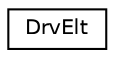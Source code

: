 digraph "Graphical Class Hierarchy"
{
  edge [fontname="Helvetica",fontsize="10",labelfontname="Helvetica",labelfontsize="10"];
  node [fontname="Helvetica",fontsize="10",shape=record];
  rankdir="LR";
  Node1 [label="DrvElt",height=0.2,width=0.4,color="black", fillcolor="white", style="filled",URL="$struct_drv_elt.html"];
}
